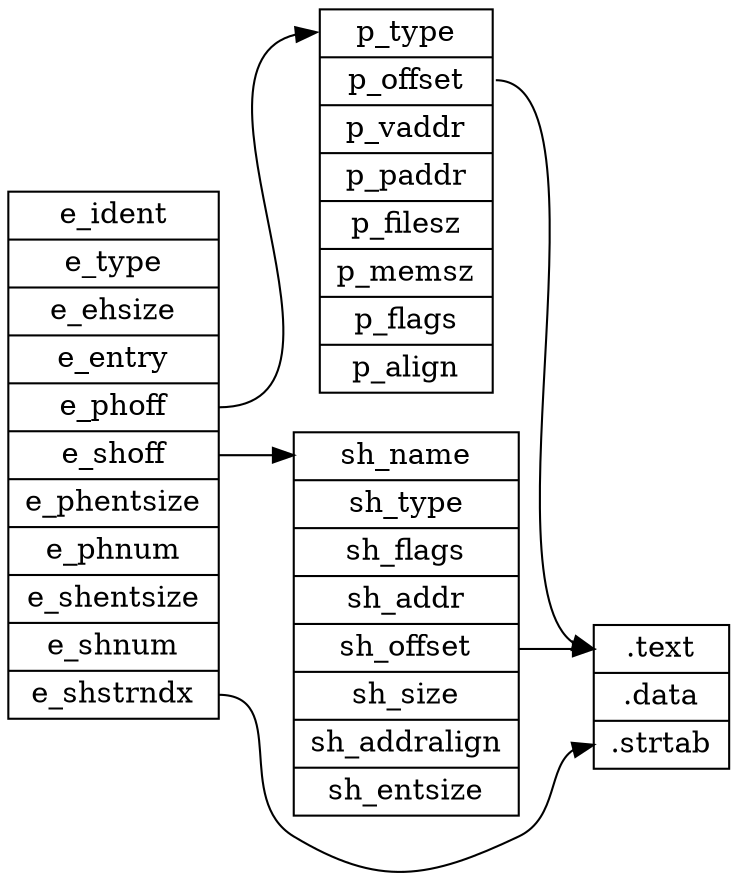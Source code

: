 digraph EsmFormat {
    rankdir=LR
    node [shape=record]
    ehdr [label="e_ident|e_type|e_ehsize|e_entry|<phoff>e_phoff|<shoff>e_shoff|e_phentsize|e_phnum|e_shentsize|e_shnum|<shstrndx>e_shstrndx"]
    phdr [label="<f0>p_type|<offset>p_offset|p_vaddr|p_paddr|p_filesz|p_memsz|p_flags|p_align"]
    shdr [label="<f0>sh_name|sh_type|sh_flags|sh_addr|<offset>sh_offset|sh_size|sh_addralign|sh_entsize"]
    sections [label="<f0>.text|.data|<strtab>.strtab"]
    ehdr:phoff -> phdr:f0
    ehdr:shoff -> shdr:f0
    ehdr:shstrndx -> sections:strtab
    phdr:offset -> sections:f0
    shdr:offset -> sections:f0
}
